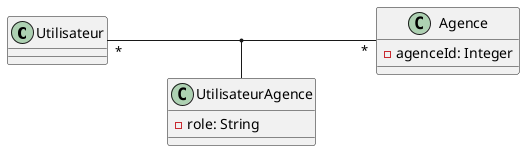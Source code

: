 @startuml
left to right direction
class Utilisateur {

}
class Agence {
  -agenceId: Integer
}
Utilisateur "*" -- "*" Agence

class UtilisateurAgence {
- role: String
}
(Utilisateur,Agence) -- UtilisateurAgence
@enduml